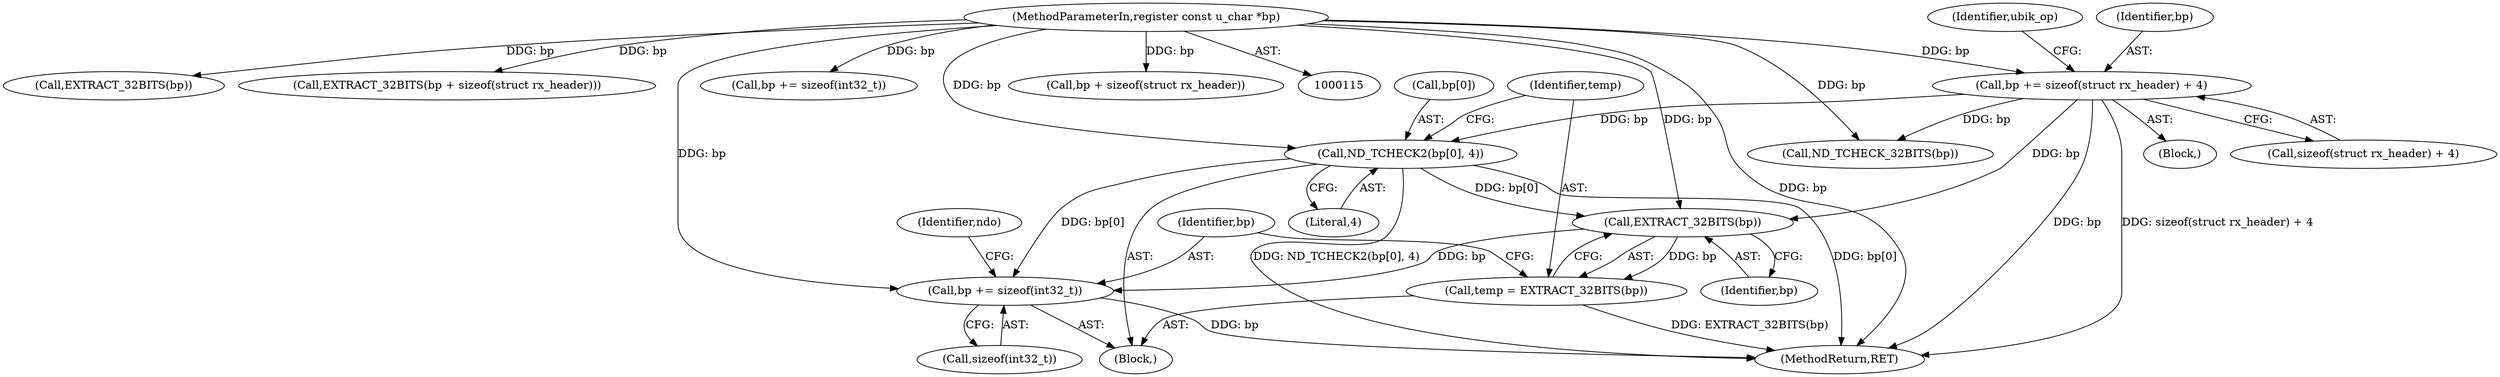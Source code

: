 digraph "0_tcpdump_aa0858100096a3490edf93034a80e66a4d61aad5@array" {
"1000147" [label="(Call,ND_TCHECK2(bp[0], 4))"];
"1000137" [label="(Call,bp += sizeof(struct rx_header) + 4)"];
"1000117" [label="(MethodParameterIn,register const u_char *bp)"];
"1000154" [label="(Call,EXTRACT_32BITS(bp))"];
"1000152" [label="(Call,temp = EXTRACT_32BITS(bp))"];
"1000156" [label="(Call,bp += sizeof(int32_t))"];
"1000157" [label="(Identifier,bp)"];
"1000154" [label="(Call,EXTRACT_32BITS(bp))"];
"1000321" [label="(MethodReturn,RET)"];
"1000228" [label="(Call,EXTRACT_32BITS(bp))"];
"1000162" [label="(Identifier,ndo)"];
"1000117" [label="(MethodParameterIn,register const u_char *bp)"];
"1000138" [label="(Identifier,bp)"];
"1000153" [label="(Identifier,temp)"];
"1000156" [label="(Call,bp += sizeof(int32_t))"];
"1000123" [label="(Call,EXTRACT_32BITS(bp + sizeof(struct rx_header)))"];
"1000118" [label="(Block,)"];
"1000155" [label="(Identifier,bp)"];
"1000151" [label="(Literal,4)"];
"1000147" [label="(Call,ND_TCHECK2(bp[0], 4))"];
"1000230" [label="(Call,bp += sizeof(int32_t))"];
"1000145" [label="(Block,)"];
"1000152" [label="(Call,temp = EXTRACT_32BITS(bp))"];
"1000158" [label="(Call,sizeof(int32_t))"];
"1000139" [label="(Call,sizeof(struct rx_header) + 4)"];
"1000137" [label="(Call,bp += sizeof(struct rx_header) + 4)"];
"1000148" [label="(Call,bp[0])"];
"1000224" [label="(Call,ND_TCHECK_32BITS(bp))"];
"1000124" [label="(Call,bp + sizeof(struct rx_header))"];
"1000144" [label="(Identifier,ubik_op)"];
"1000147" -> "1000145"  [label="AST: "];
"1000147" -> "1000151"  [label="CFG: "];
"1000148" -> "1000147"  [label="AST: "];
"1000151" -> "1000147"  [label="AST: "];
"1000153" -> "1000147"  [label="CFG: "];
"1000147" -> "1000321"  [label="DDG: bp[0]"];
"1000147" -> "1000321"  [label="DDG: ND_TCHECK2(bp[0], 4)"];
"1000137" -> "1000147"  [label="DDG: bp"];
"1000117" -> "1000147"  [label="DDG: bp"];
"1000147" -> "1000154"  [label="DDG: bp[0]"];
"1000147" -> "1000156"  [label="DDG: bp[0]"];
"1000137" -> "1000118"  [label="AST: "];
"1000137" -> "1000139"  [label="CFG: "];
"1000138" -> "1000137"  [label="AST: "];
"1000139" -> "1000137"  [label="AST: "];
"1000144" -> "1000137"  [label="CFG: "];
"1000137" -> "1000321"  [label="DDG: sizeof(struct rx_header) + 4"];
"1000137" -> "1000321"  [label="DDG: bp"];
"1000117" -> "1000137"  [label="DDG: bp"];
"1000137" -> "1000154"  [label="DDG: bp"];
"1000137" -> "1000224"  [label="DDG: bp"];
"1000117" -> "1000115"  [label="AST: "];
"1000117" -> "1000321"  [label="DDG: bp"];
"1000117" -> "1000123"  [label="DDG: bp"];
"1000117" -> "1000124"  [label="DDG: bp"];
"1000117" -> "1000154"  [label="DDG: bp"];
"1000117" -> "1000156"  [label="DDG: bp"];
"1000117" -> "1000224"  [label="DDG: bp"];
"1000117" -> "1000228"  [label="DDG: bp"];
"1000117" -> "1000230"  [label="DDG: bp"];
"1000154" -> "1000152"  [label="AST: "];
"1000154" -> "1000155"  [label="CFG: "];
"1000155" -> "1000154"  [label="AST: "];
"1000152" -> "1000154"  [label="CFG: "];
"1000154" -> "1000152"  [label="DDG: bp"];
"1000154" -> "1000156"  [label="DDG: bp"];
"1000152" -> "1000145"  [label="AST: "];
"1000153" -> "1000152"  [label="AST: "];
"1000157" -> "1000152"  [label="CFG: "];
"1000152" -> "1000321"  [label="DDG: EXTRACT_32BITS(bp)"];
"1000156" -> "1000145"  [label="AST: "];
"1000156" -> "1000158"  [label="CFG: "];
"1000157" -> "1000156"  [label="AST: "];
"1000158" -> "1000156"  [label="AST: "];
"1000162" -> "1000156"  [label="CFG: "];
"1000156" -> "1000321"  [label="DDG: bp"];
}
